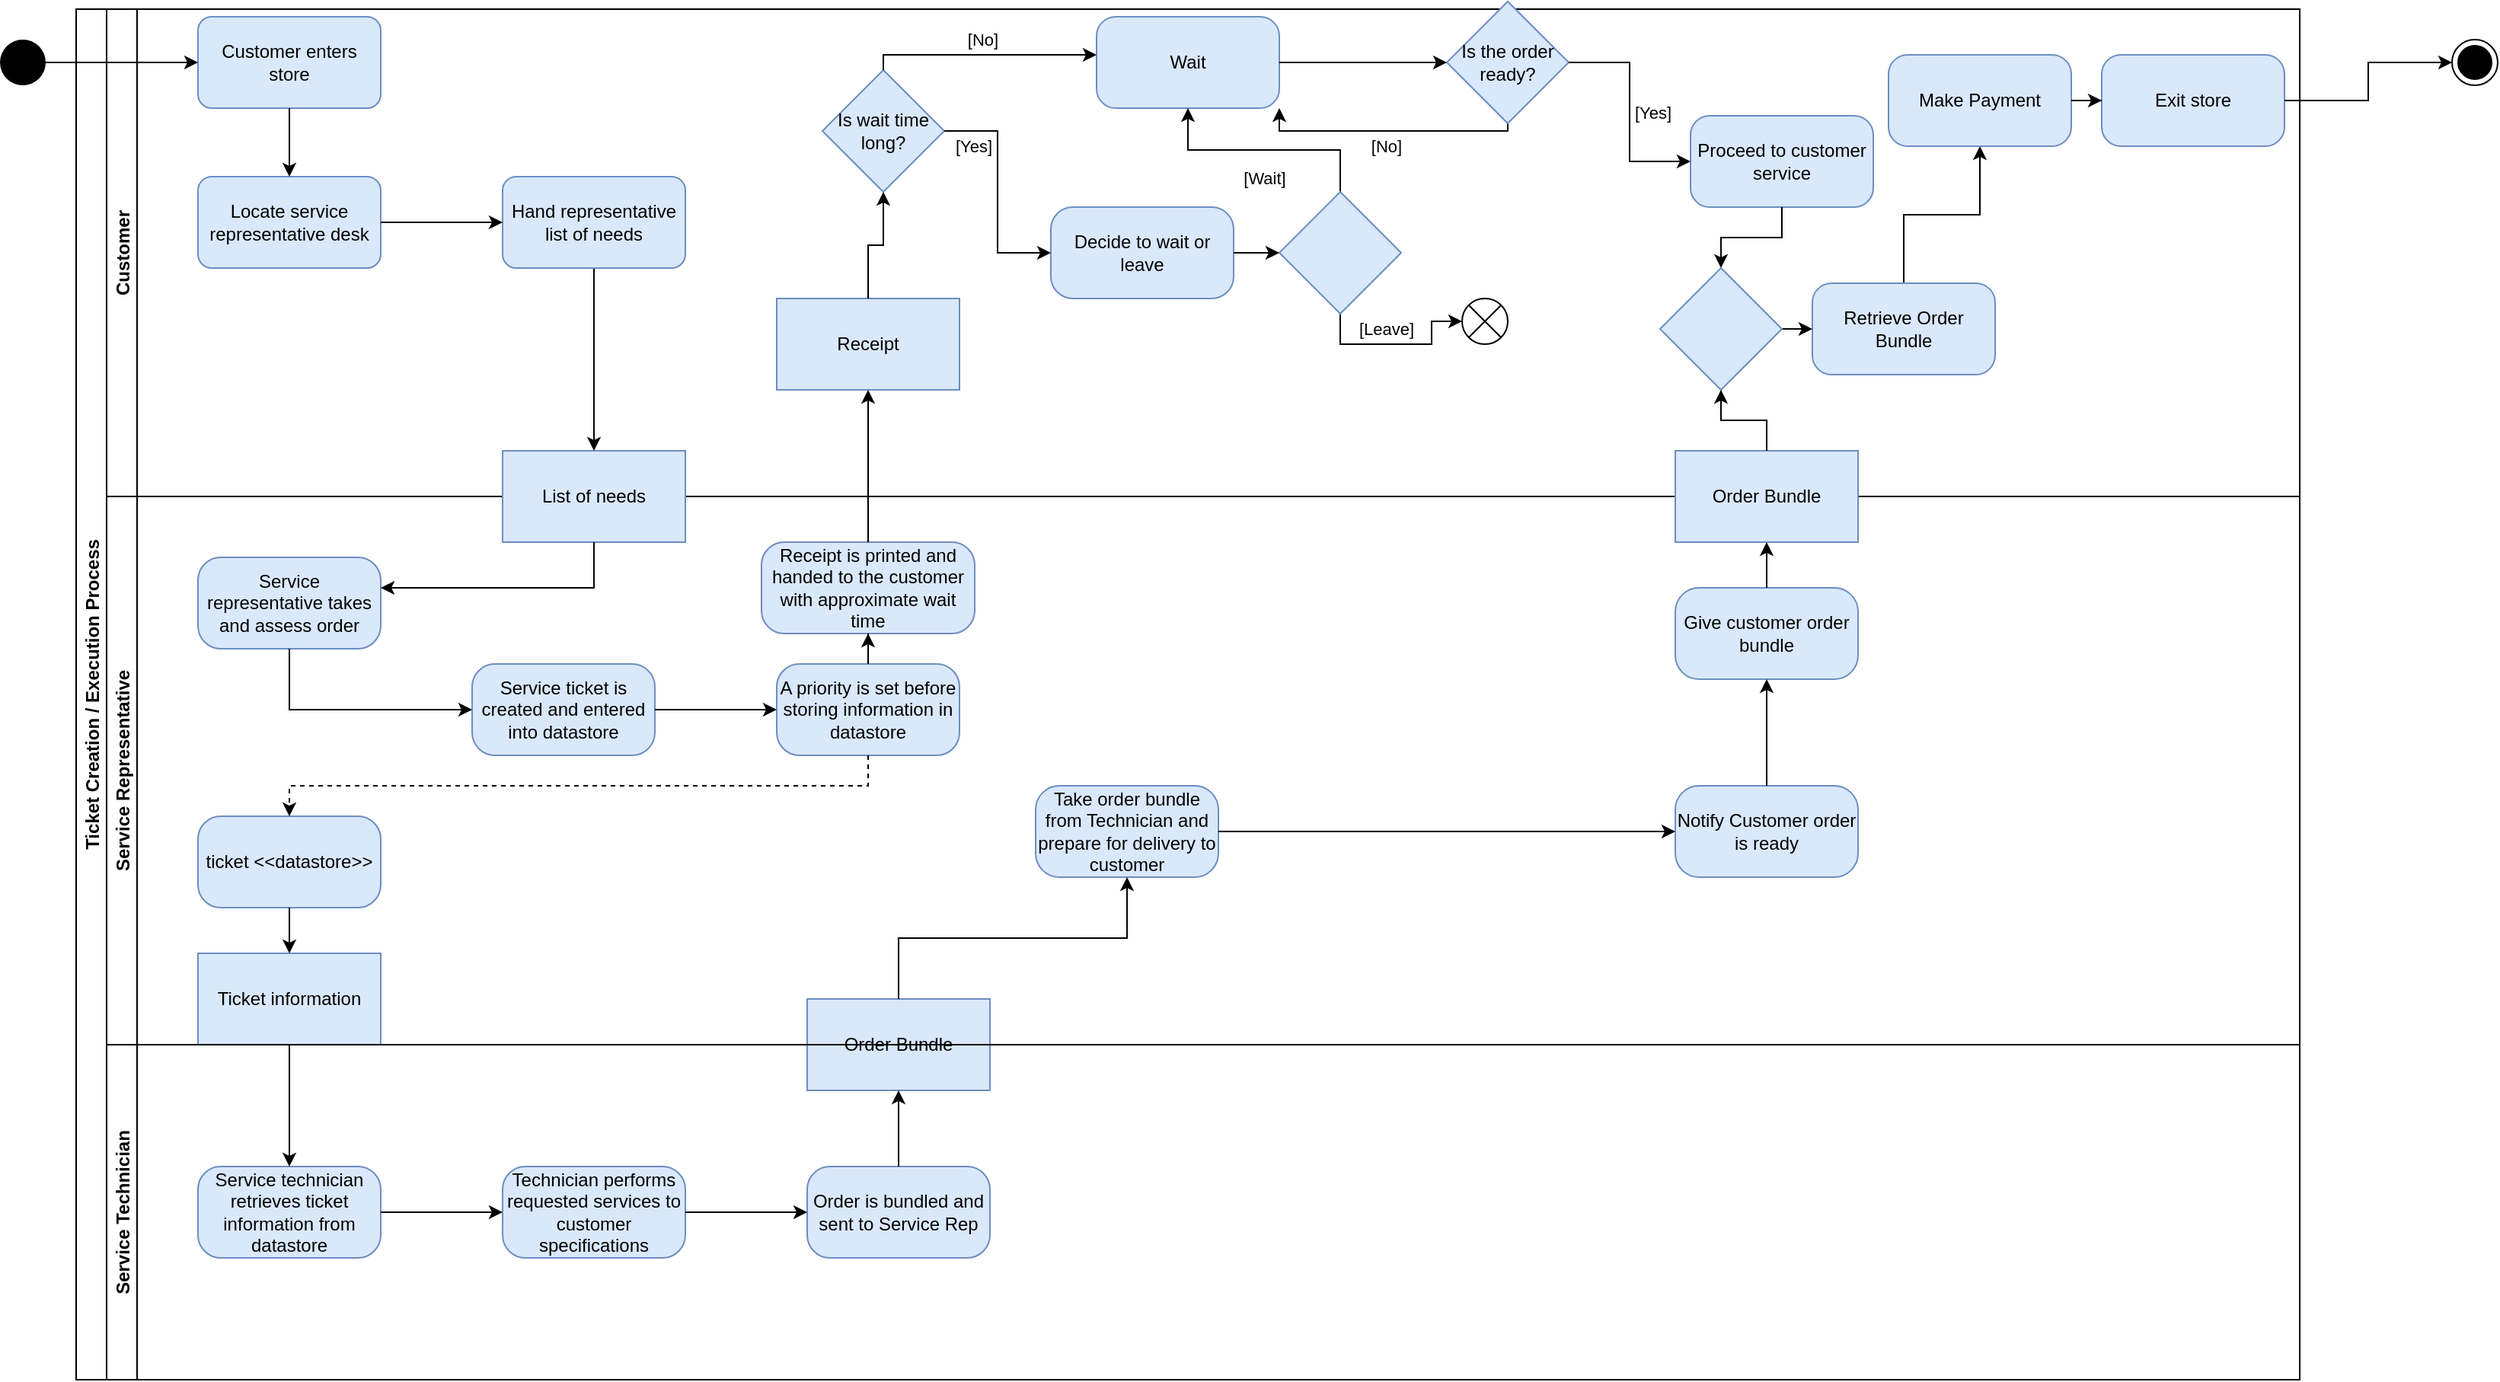 <mxfile version="20.3.0" type="device" pages="3"><diagram id="ZKMqJ_BEeU0OBs7D5siI" name="Ticket creation &amp; execution"><mxGraphModel dx="2062" dy="1225" grid="1" gridSize="10" guides="1" tooltips="1" connect="1" arrows="1" fold="1" page="1" pageScale="1" pageWidth="1100" pageHeight="850" math="0" shadow="0"><root><mxCell id="0"/><mxCell id="1" parent="0"/><mxCell id="JfUWYez7sKmRJ-9ajCU5-1" value="Ticket Creation / Execution Process" style="swimlane;childLayout=stackLayout;resizeParent=1;resizeParentMax=0;horizontal=0;startSize=20;horizontalStack=0;" parent="1" vertex="1"><mxGeometry x="70" y="160" width="1460" height="900" as="geometry"/></mxCell><mxCell id="JfUWYez7sKmRJ-9ajCU5-2" value="Customer" style="swimlane;startSize=20;horizontal=0;" parent="JfUWYez7sKmRJ-9ajCU5-1" vertex="1"><mxGeometry x="20" width="1440" height="320" as="geometry"/></mxCell><mxCell id="Pb6jG4cwMcX9YIwCcuQ--3" value="Customer enters store" style="rounded=1;whiteSpace=wrap;html=1;fillColor=#dae8fc;strokeColor=#6c8ebf;" parent="JfUWYez7sKmRJ-9ajCU5-2" vertex="1"><mxGeometry x="60" y="5" width="120" height="60" as="geometry"/></mxCell><mxCell id="Pb6jG4cwMcX9YIwCcuQ--5" value="Locate service representative desk" style="whiteSpace=wrap;html=1;fillColor=#dae8fc;strokeColor=#6c8ebf;rounded=1;" parent="JfUWYez7sKmRJ-9ajCU5-2" vertex="1"><mxGeometry x="60" y="110" width="120" height="60" as="geometry"/></mxCell><mxCell id="Pb6jG4cwMcX9YIwCcuQ--6" value="" style="edgeStyle=orthogonalEdgeStyle;rounded=0;orthogonalLoop=1;jettySize=auto;html=1;" parent="JfUWYez7sKmRJ-9ajCU5-2" source="Pb6jG4cwMcX9YIwCcuQ--3" target="Pb6jG4cwMcX9YIwCcuQ--5" edge="1"><mxGeometry relative="1" as="geometry"/></mxCell><mxCell id="Pb6jG4cwMcX9YIwCcuQ--28" value="Receipt" style="whiteSpace=wrap;html=1;fillColor=#dae8fc;strokeColor=#6c8ebf;rounded=1;arcSize=0;" parent="JfUWYez7sKmRJ-9ajCU5-2" vertex="1"><mxGeometry x="440" y="190" width="120" height="60" as="geometry"/></mxCell><mxCell id="Pb6jG4cwMcX9YIwCcuQ--33" value="Is wait time long?" style="rhombus;whiteSpace=wrap;html=1;fillColor=#dae8fc;strokeColor=#6c8ebf;rounded=1;arcSize=0;" parent="JfUWYez7sKmRJ-9ajCU5-2" vertex="1"><mxGeometry x="470" y="40" width="80" height="80" as="geometry"/></mxCell><mxCell id="Pb6jG4cwMcX9YIwCcuQ--34" value="" style="edgeStyle=orthogonalEdgeStyle;rounded=0;orthogonalLoop=1;jettySize=auto;html=1;" parent="JfUWYez7sKmRJ-9ajCU5-2" source="Pb6jG4cwMcX9YIwCcuQ--28" target="Pb6jG4cwMcX9YIwCcuQ--33" edge="1"><mxGeometry relative="1" as="geometry"/></mxCell><mxCell id="Pb6jG4cwMcX9YIwCcuQ--35" value="Wait" style="whiteSpace=wrap;html=1;fillColor=#dae8fc;strokeColor=#6c8ebf;rounded=1;arcSize=21;" parent="JfUWYez7sKmRJ-9ajCU5-2" vertex="1"><mxGeometry x="650" y="5" width="120" height="60" as="geometry"/></mxCell><mxCell id="Pb6jG4cwMcX9YIwCcuQ--36" value="[No]" style="edgeStyle=orthogonalEdgeStyle;rounded=0;orthogonalLoop=1;jettySize=auto;html=1;" parent="JfUWYez7sKmRJ-9ajCU5-2" source="Pb6jG4cwMcX9YIwCcuQ--33" target="Pb6jG4cwMcX9YIwCcuQ--35" edge="1"><mxGeometry x="-0.0" y="10" relative="1" as="geometry"><Array as="points"><mxPoint x="510" y="30"/></Array><mxPoint as="offset"/></mxGeometry></mxCell><mxCell id="Pb6jG4cwMcX9YIwCcuQ--40" value="Decide to wait or leave" style="whiteSpace=wrap;html=1;fillColor=#dae8fc;strokeColor=#6c8ebf;rounded=1;arcSize=24;" parent="JfUWYez7sKmRJ-9ajCU5-2" vertex="1"><mxGeometry x="620" y="130" width="120" height="60" as="geometry"/></mxCell><mxCell id="Pb6jG4cwMcX9YIwCcuQ--41" value="[Yes]" style="edgeStyle=orthogonalEdgeStyle;rounded=0;orthogonalLoop=1;jettySize=auto;html=1;entryX=0;entryY=0.5;entryDx=0;entryDy=0;" parent="JfUWYez7sKmRJ-9ajCU5-2" source="Pb6jG4cwMcX9YIwCcuQ--33" target="Pb6jG4cwMcX9YIwCcuQ--40" edge="1"><mxGeometry x="-0.75" y="-10" relative="1" as="geometry"><mxPoint as="offset"/></mxGeometry></mxCell><mxCell id="Pb6jG4cwMcX9YIwCcuQ--44" value="" style="shape=sumEllipse;perimeter=ellipsePerimeter;whiteSpace=wrap;html=1;backgroundOutline=1;" parent="JfUWYez7sKmRJ-9ajCU5-2" vertex="1"><mxGeometry x="890" y="190" width="30" height="30" as="geometry"/></mxCell><mxCell id="Pb6jG4cwMcX9YIwCcuQ--61" value="[Wait]" style="edgeStyle=orthogonalEdgeStyle;rounded=0;orthogonalLoop=1;jettySize=auto;html=1;exitX=0.5;exitY=0;exitDx=0;exitDy=0;entryX=0.5;entryY=1;entryDx=0;entryDy=0;" parent="JfUWYez7sKmRJ-9ajCU5-2" source="Pb6jG4cwMcX9YIwCcuQ--59" target="Pb6jG4cwMcX9YIwCcuQ--35" edge="1"><mxGeometry x="0.0" y="18" relative="1" as="geometry"><mxPoint as="offset"/></mxGeometry></mxCell><mxCell id="Pb6jG4cwMcX9YIwCcuQ--62" value="[Leave]" style="edgeStyle=orthogonalEdgeStyle;rounded=0;orthogonalLoop=1;jettySize=auto;html=1;exitX=0.5;exitY=1;exitDx=0;exitDy=0;entryX=0;entryY=0.5;entryDx=0;entryDy=0;" parent="JfUWYez7sKmRJ-9ajCU5-2" source="Pb6jG4cwMcX9YIwCcuQ--59" target="Pb6jG4cwMcX9YIwCcuQ--44" edge="1"><mxGeometry x="-0.13" y="10" relative="1" as="geometry"><mxPoint as="offset"/></mxGeometry></mxCell><mxCell id="Pb6jG4cwMcX9YIwCcuQ--59" value="" style="rhombus;whiteSpace=wrap;html=1;fillColor=#dae8fc;strokeColor=#6c8ebf;rounded=1;arcSize=0;" parent="JfUWYez7sKmRJ-9ajCU5-2" vertex="1"><mxGeometry x="770" y="120" width="80" height="80" as="geometry"/></mxCell><mxCell id="Pb6jG4cwMcX9YIwCcuQ--60" value="" style="edgeStyle=orthogonalEdgeStyle;rounded=0;orthogonalLoop=1;jettySize=auto;html=1;" parent="JfUWYez7sKmRJ-9ajCU5-2" source="Pb6jG4cwMcX9YIwCcuQ--40" target="Pb6jG4cwMcX9YIwCcuQ--59" edge="1"><mxGeometry relative="1" as="geometry"/></mxCell><mxCell id="Pb6jG4cwMcX9YIwCcuQ--63" value="[No]" style="edgeStyle=orthogonalEdgeStyle;rounded=0;orthogonalLoop=1;jettySize=auto;html=1;exitX=0.5;exitY=1;exitDx=0;exitDy=0;entryX=1;entryY=1;entryDx=0;entryDy=0;" parent="JfUWYez7sKmRJ-9ajCU5-2" source="Pb6jG4cwMcX9YIwCcuQ--56" target="Pb6jG4cwMcX9YIwCcuQ--35" edge="1"><mxGeometry y="10" relative="1" as="geometry"><Array as="points"><mxPoint x="920" y="80"/><mxPoint x="770" y="80"/></Array><mxPoint as="offset"/></mxGeometry></mxCell><mxCell id="Pb6jG4cwMcX9YIwCcuQ--56" value="Is the order ready?" style="rhombus;whiteSpace=wrap;html=1;fillColor=#dae8fc;strokeColor=#6c8ebf;rounded=1;arcSize=0;" parent="JfUWYez7sKmRJ-9ajCU5-2" vertex="1"><mxGeometry x="880" y="-5" width="80" height="80" as="geometry"/></mxCell><mxCell id="Pb6jG4cwMcX9YIwCcuQ--57" value="" style="edgeStyle=orthogonalEdgeStyle;rounded=0;orthogonalLoop=1;jettySize=auto;html=1;" parent="JfUWYez7sKmRJ-9ajCU5-2" source="Pb6jG4cwMcX9YIwCcuQ--35" target="Pb6jG4cwMcX9YIwCcuQ--56" edge="1"><mxGeometry relative="1" as="geometry"/></mxCell><mxCell id="Pb6jG4cwMcX9YIwCcuQ--64" value="Proceed to customer service" style="whiteSpace=wrap;html=1;fillColor=#dae8fc;strokeColor=#6c8ebf;rounded=1;arcSize=21;" parent="JfUWYez7sKmRJ-9ajCU5-2" vertex="1"><mxGeometry x="1040" y="70" width="120" height="60" as="geometry"/></mxCell><mxCell id="Pb6jG4cwMcX9YIwCcuQ--65" value="[Yes]" style="edgeStyle=orthogonalEdgeStyle;rounded=0;orthogonalLoop=1;jettySize=auto;html=1;" parent="JfUWYez7sKmRJ-9ajCU5-2" source="Pb6jG4cwMcX9YIwCcuQ--56" target="Pb6jG4cwMcX9YIwCcuQ--64" edge="1"><mxGeometry y="15" relative="1" as="geometry"><mxPoint as="offset"/></mxGeometry></mxCell><mxCell id="SjCFWOZWEIqrJJ7e1sDT-5" value="" style="edgeStyle=orthogonalEdgeStyle;rounded=0;orthogonalLoop=1;jettySize=auto;html=1;" edge="1" parent="JfUWYez7sKmRJ-9ajCU5-2" source="0JuAudsnOSXtIlMTgCOu-5" target="SjCFWOZWEIqrJJ7e1sDT-4"><mxGeometry relative="1" as="geometry"/></mxCell><mxCell id="0JuAudsnOSXtIlMTgCOu-5" value="Retrieve Order Bundle" style="whiteSpace=wrap;html=1;fillColor=#dae8fc;strokeColor=#6c8ebf;rounded=1;arcSize=21;" vertex="1" parent="JfUWYez7sKmRJ-9ajCU5-2"><mxGeometry x="1120" y="180" width="120" height="60" as="geometry"/></mxCell><mxCell id="0JuAudsnOSXtIlMTgCOu-6" value="" style="edgeStyle=orthogonalEdgeStyle;rounded=0;orthogonalLoop=1;jettySize=auto;html=1;entryX=0.5;entryY=0;entryDx=0;entryDy=0;" edge="1" parent="JfUWYez7sKmRJ-9ajCU5-2" source="Pb6jG4cwMcX9YIwCcuQ--64" target="SjCFWOZWEIqrJJ7e1sDT-1"><mxGeometry relative="1" as="geometry"><mxPoint x="1080" y="180" as="targetPoint"/></mxGeometry></mxCell><mxCell id="SjCFWOZWEIqrJJ7e1sDT-3" style="edgeStyle=orthogonalEdgeStyle;rounded=0;orthogonalLoop=1;jettySize=auto;html=1;exitX=1;exitY=0.5;exitDx=0;exitDy=0;entryX=0;entryY=0.5;entryDx=0;entryDy=0;" edge="1" parent="JfUWYez7sKmRJ-9ajCU5-2" source="SjCFWOZWEIqrJJ7e1sDT-1" target="0JuAudsnOSXtIlMTgCOu-5"><mxGeometry relative="1" as="geometry"/></mxCell><mxCell id="SjCFWOZWEIqrJJ7e1sDT-1" value="" style="rhombus;whiteSpace=wrap;html=1;fillColor=#dae8fc;strokeColor=#6c8ebf;rounded=1;arcSize=0;" vertex="1" parent="JfUWYez7sKmRJ-9ajCU5-2"><mxGeometry x="1020" y="170" width="80" height="80" as="geometry"/></mxCell><mxCell id="SjCFWOZWEIqrJJ7e1sDT-4" value="Make Payment" style="whiteSpace=wrap;html=1;fillColor=#dae8fc;strokeColor=#6c8ebf;rounded=1;arcSize=21;" vertex="1" parent="JfUWYez7sKmRJ-9ajCU5-2"><mxGeometry x="1170" y="30" width="120" height="60" as="geometry"/></mxCell><mxCell id="SjCFWOZWEIqrJJ7e1sDT-6" value="Exit store" style="whiteSpace=wrap;html=1;fillColor=#dae8fc;strokeColor=#6c8ebf;rounded=1;arcSize=21;" vertex="1" parent="JfUWYez7sKmRJ-9ajCU5-2"><mxGeometry x="1310" y="30" width="120" height="60" as="geometry"/></mxCell><mxCell id="SjCFWOZWEIqrJJ7e1sDT-7" value="" style="edgeStyle=orthogonalEdgeStyle;rounded=0;orthogonalLoop=1;jettySize=auto;html=1;" edge="1" parent="JfUWYez7sKmRJ-9ajCU5-2" source="SjCFWOZWEIqrJJ7e1sDT-4" target="SjCFWOZWEIqrJJ7e1sDT-6"><mxGeometry relative="1" as="geometry"/></mxCell><mxCell id="JfUWYez7sKmRJ-9ajCU5-3" value="Service Representative" style="swimlane;startSize=20;horizontal=0;" parent="JfUWYez7sKmRJ-9ajCU5-1" vertex="1"><mxGeometry x="20" y="320" width="1440" height="360" as="geometry"/></mxCell><mxCell id="Pb6jG4cwMcX9YIwCcuQ--9" value="List of needs" style="whiteSpace=wrap;html=1;fillColor=#dae8fc;strokeColor=#6c8ebf;rounded=1;arcSize=0;" parent="JfUWYez7sKmRJ-9ajCU5-3" vertex="1"><mxGeometry x="260" y="-30" width="120" height="60" as="geometry"/></mxCell><mxCell id="Pb6jG4cwMcX9YIwCcuQ--11" value="Service representative takes and assess order" style="whiteSpace=wrap;html=1;fillColor=#dae8fc;strokeColor=#6c8ebf;rounded=1;arcSize=25;" parent="JfUWYez7sKmRJ-9ajCU5-3" vertex="1"><mxGeometry x="60" y="40" width="120" height="60" as="geometry"/></mxCell><mxCell id="Pb6jG4cwMcX9YIwCcuQ--12" value="" style="edgeStyle=orthogonalEdgeStyle;rounded=0;orthogonalLoop=1;jettySize=auto;html=1;" parent="JfUWYez7sKmRJ-9ajCU5-3" source="Pb6jG4cwMcX9YIwCcuQ--9" target="Pb6jG4cwMcX9YIwCcuQ--11" edge="1"><mxGeometry relative="1" as="geometry"><Array as="points"><mxPoint x="320" y="60"/></Array></mxGeometry></mxCell><mxCell id="Pb6jG4cwMcX9YIwCcuQ--13" value="Service ticket is created and entered into datastore" style="whiteSpace=wrap;html=1;fillColor=#dae8fc;strokeColor=#6c8ebf;rounded=1;arcSize=25;" parent="JfUWYez7sKmRJ-9ajCU5-3" vertex="1"><mxGeometry x="240" y="110" width="120" height="60" as="geometry"/></mxCell><mxCell id="Pb6jG4cwMcX9YIwCcuQ--14" value="" style="edgeStyle=orthogonalEdgeStyle;rounded=0;orthogonalLoop=1;jettySize=auto;html=1;entryX=0;entryY=0.5;entryDx=0;entryDy=0;" parent="JfUWYez7sKmRJ-9ajCU5-3" source="Pb6jG4cwMcX9YIwCcuQ--11" target="Pb6jG4cwMcX9YIwCcuQ--13" edge="1"><mxGeometry relative="1" as="geometry"><Array as="points"><mxPoint x="120" y="140"/><mxPoint x="240" y="140"/></Array></mxGeometry></mxCell><mxCell id="Pb6jG4cwMcX9YIwCcuQ--15" value="ticket &amp;lt;&amp;lt;datastore&amp;gt;&amp;gt;" style="whiteSpace=wrap;html=1;fillColor=#dae8fc;strokeColor=#6c8ebf;rounded=1;arcSize=25;" parent="JfUWYez7sKmRJ-9ajCU5-3" vertex="1"><mxGeometry x="60" y="210" width="120" height="60" as="geometry"/></mxCell><mxCell id="Pb6jG4cwMcX9YIwCcuQ--23" value="Ticket information" style="whiteSpace=wrap;html=1;fillColor=#dae8fc;strokeColor=#6c8ebf;rounded=1;arcSize=0;" parent="JfUWYez7sKmRJ-9ajCU5-3" vertex="1"><mxGeometry x="60" y="300" width="120" height="60" as="geometry"/></mxCell><mxCell id="Pb6jG4cwMcX9YIwCcuQ--24" value="" style="edgeStyle=orthogonalEdgeStyle;rounded=0;orthogonalLoop=1;jettySize=auto;html=1;" parent="JfUWYez7sKmRJ-9ajCU5-3" source="Pb6jG4cwMcX9YIwCcuQ--15" target="Pb6jG4cwMcX9YIwCcuQ--23" edge="1"><mxGeometry relative="1" as="geometry"/></mxCell><mxCell id="Pb6jG4cwMcX9YIwCcuQ--26" value="Receipt is printed and handed to the customer with approximate wait time" style="whiteSpace=wrap;html=1;fillColor=#dae8fc;strokeColor=#6c8ebf;rounded=1;arcSize=25;" parent="JfUWYez7sKmRJ-9ajCU5-3" vertex="1"><mxGeometry x="430" y="30" width="140" height="60" as="geometry"/></mxCell><mxCell id="Pb6jG4cwMcX9YIwCcuQ--17" value="A priority is set before storing information in datastore" style="whiteSpace=wrap;html=1;fillColor=#dae8fc;strokeColor=#6c8ebf;rounded=1;arcSize=25;" parent="JfUWYez7sKmRJ-9ajCU5-3" vertex="1"><mxGeometry x="440" y="110" width="120" height="60" as="geometry"/></mxCell><mxCell id="Pb6jG4cwMcX9YIwCcuQ--18" value="" style="edgeStyle=orthogonalEdgeStyle;rounded=0;orthogonalLoop=1;jettySize=auto;html=1;" parent="JfUWYez7sKmRJ-9ajCU5-3" source="Pb6jG4cwMcX9YIwCcuQ--13" target="Pb6jG4cwMcX9YIwCcuQ--17" edge="1"><mxGeometry relative="1" as="geometry"/></mxCell><mxCell id="Pb6jG4cwMcX9YIwCcuQ--16" value="" style="edgeStyle=orthogonalEdgeStyle;rounded=0;orthogonalLoop=1;jettySize=auto;html=1;dashed=1;exitX=0.5;exitY=1;exitDx=0;exitDy=0;entryX=0.5;entryY=0;entryDx=0;entryDy=0;" parent="JfUWYez7sKmRJ-9ajCU5-3" source="Pb6jG4cwMcX9YIwCcuQ--17" target="Pb6jG4cwMcX9YIwCcuQ--15" edge="1"><mxGeometry relative="1" as="geometry"><Array as="points"><mxPoint x="500" y="190"/><mxPoint x="120" y="190"/></Array></mxGeometry></mxCell><mxCell id="Pb6jG4cwMcX9YIwCcuQ--27" value="" style="edgeStyle=orthogonalEdgeStyle;rounded=0;orthogonalLoop=1;jettySize=auto;html=1;" parent="JfUWYez7sKmRJ-9ajCU5-3" source="Pb6jG4cwMcX9YIwCcuQ--17" target="Pb6jG4cwMcX9YIwCcuQ--26" edge="1"><mxGeometry relative="1" as="geometry"/></mxCell><mxCell id="Pb6jG4cwMcX9YIwCcuQ--50" value="Order Bundle" style="whiteSpace=wrap;html=1;fillColor=#dae8fc;strokeColor=#6c8ebf;rounded=1;arcSize=0;" parent="JfUWYez7sKmRJ-9ajCU5-3" vertex="1"><mxGeometry x="460" y="330" width="120" height="60" as="geometry"/></mxCell><mxCell id="Pb6jG4cwMcX9YIwCcuQ--52" value="Take order bundle from Technician and prepare for delivery to customer" style="whiteSpace=wrap;html=1;fillColor=#dae8fc;strokeColor=#6c8ebf;rounded=1;arcSize=26;" parent="JfUWYez7sKmRJ-9ajCU5-3" vertex="1"><mxGeometry x="610" y="190" width="120" height="60" as="geometry"/></mxCell><mxCell id="Pb6jG4cwMcX9YIwCcuQ--53" value="" style="edgeStyle=orthogonalEdgeStyle;rounded=0;orthogonalLoop=1;jettySize=auto;html=1;" parent="JfUWYez7sKmRJ-9ajCU5-3" source="Pb6jG4cwMcX9YIwCcuQ--50" target="Pb6jG4cwMcX9YIwCcuQ--52" edge="1"><mxGeometry relative="1" as="geometry"><Array as="points"><mxPoint x="520" y="290"/><mxPoint x="670" y="290"/></Array></mxGeometry></mxCell><mxCell id="Pb6jG4cwMcX9YIwCcuQ--66" value="Notify Customer order is ready" style="whiteSpace=wrap;html=1;fillColor=#dae8fc;strokeColor=#6c8ebf;rounded=1;arcSize=26;" parent="JfUWYez7sKmRJ-9ajCU5-3" vertex="1"><mxGeometry x="1030" y="190" width="120" height="60" as="geometry"/></mxCell><mxCell id="Pb6jG4cwMcX9YIwCcuQ--67" value="" style="edgeStyle=orthogonalEdgeStyle;rounded=0;orthogonalLoop=1;jettySize=auto;html=1;" parent="JfUWYez7sKmRJ-9ajCU5-3" source="Pb6jG4cwMcX9YIwCcuQ--52" target="Pb6jG4cwMcX9YIwCcuQ--66" edge="1"><mxGeometry relative="1" as="geometry"/></mxCell><mxCell id="0JuAudsnOSXtIlMTgCOu-1" value="Give customer order bundle" style="whiteSpace=wrap;html=1;fillColor=#dae8fc;strokeColor=#6c8ebf;rounded=1;arcSize=26;" vertex="1" parent="JfUWYez7sKmRJ-9ajCU5-3"><mxGeometry x="1030" y="60" width="120" height="60" as="geometry"/></mxCell><mxCell id="0JuAudsnOSXtIlMTgCOu-2" value="" style="edgeStyle=orthogonalEdgeStyle;rounded=0;orthogonalLoop=1;jettySize=auto;html=1;" edge="1" parent="JfUWYez7sKmRJ-9ajCU5-3" source="Pb6jG4cwMcX9YIwCcuQ--66" target="0JuAudsnOSXtIlMTgCOu-1"><mxGeometry relative="1" as="geometry"/></mxCell><mxCell id="0JuAudsnOSXtIlMTgCOu-3" value="Order Bundle" style="whiteSpace=wrap;html=1;fillColor=#dae8fc;strokeColor=#6c8ebf;rounded=1;arcSize=0;" vertex="1" parent="JfUWYez7sKmRJ-9ajCU5-3"><mxGeometry x="1030" y="-30" width="120" height="60" as="geometry"/></mxCell><mxCell id="0JuAudsnOSXtIlMTgCOu-4" value="" style="edgeStyle=orthogonalEdgeStyle;rounded=0;orthogonalLoop=1;jettySize=auto;html=1;" edge="1" parent="JfUWYez7sKmRJ-9ajCU5-3" source="0JuAudsnOSXtIlMTgCOu-1" target="0JuAudsnOSXtIlMTgCOu-3"><mxGeometry relative="1" as="geometry"/></mxCell><mxCell id="JfUWYez7sKmRJ-9ajCU5-4" value="Service Technician" style="swimlane;startSize=20;horizontal=0;" parent="JfUWYez7sKmRJ-9ajCU5-1" vertex="1"><mxGeometry x="20" y="680" width="1440" height="220" as="geometry"/></mxCell><mxCell id="Pb6jG4cwMcX9YIwCcuQ--19" value="Service technician retrieves ticket information from datastore" style="whiteSpace=wrap;html=1;fillColor=#dae8fc;strokeColor=#6c8ebf;rounded=1;arcSize=25;" parent="JfUWYez7sKmRJ-9ajCU5-4" vertex="1"><mxGeometry x="60" y="80" width="120" height="60" as="geometry"/></mxCell><mxCell id="Pb6jG4cwMcX9YIwCcuQ--21" value="Technician performs requested services to customer specifications" style="whiteSpace=wrap;html=1;fillColor=#dae8fc;strokeColor=#6c8ebf;rounded=1;arcSize=25;" parent="JfUWYez7sKmRJ-9ajCU5-4" vertex="1"><mxGeometry x="260" y="80" width="120" height="60" as="geometry"/></mxCell><mxCell id="Pb6jG4cwMcX9YIwCcuQ--22" value="" style="edgeStyle=orthogonalEdgeStyle;rounded=0;orthogonalLoop=1;jettySize=auto;html=1;" parent="JfUWYez7sKmRJ-9ajCU5-4" source="Pb6jG4cwMcX9YIwCcuQ--19" target="Pb6jG4cwMcX9YIwCcuQ--21" edge="1"><mxGeometry relative="1" as="geometry"/></mxCell><mxCell id="Pb6jG4cwMcX9YIwCcuQ--48" value="Order is bundled and sent to Service Rep" style="whiteSpace=wrap;html=1;fillColor=#dae8fc;strokeColor=#6c8ebf;rounded=1;arcSize=25;" parent="JfUWYez7sKmRJ-9ajCU5-4" vertex="1"><mxGeometry x="460" y="80" width="120" height="60" as="geometry"/></mxCell><mxCell id="Pb6jG4cwMcX9YIwCcuQ--49" value="" style="edgeStyle=orthogonalEdgeStyle;rounded=0;orthogonalLoop=1;jettySize=auto;html=1;" parent="JfUWYez7sKmRJ-9ajCU5-4" source="Pb6jG4cwMcX9YIwCcuQ--21" target="Pb6jG4cwMcX9YIwCcuQ--48" edge="1"><mxGeometry relative="1" as="geometry"/></mxCell><mxCell id="Pb6jG4cwMcX9YIwCcuQ--25" style="edgeStyle=orthogonalEdgeStyle;rounded=0;orthogonalLoop=1;jettySize=auto;html=1;exitX=0.5;exitY=1;exitDx=0;exitDy=0;entryX=0.5;entryY=0;entryDx=0;entryDy=0;" parent="JfUWYez7sKmRJ-9ajCU5-1" source="Pb6jG4cwMcX9YIwCcuQ--23" target="Pb6jG4cwMcX9YIwCcuQ--19" edge="1"><mxGeometry relative="1" as="geometry"/></mxCell><mxCell id="Pb6jG4cwMcX9YIwCcuQ--29" value="" style="edgeStyle=orthogonalEdgeStyle;rounded=0;orthogonalLoop=1;jettySize=auto;html=1;" parent="JfUWYez7sKmRJ-9ajCU5-1" source="Pb6jG4cwMcX9YIwCcuQ--26" target="Pb6jG4cwMcX9YIwCcuQ--28" edge="1"><mxGeometry relative="1" as="geometry"/></mxCell><mxCell id="Pb6jG4cwMcX9YIwCcuQ--51" value="" style="edgeStyle=orthogonalEdgeStyle;rounded=0;orthogonalLoop=1;jettySize=auto;html=1;" parent="JfUWYez7sKmRJ-9ajCU5-1" source="Pb6jG4cwMcX9YIwCcuQ--48" target="Pb6jG4cwMcX9YIwCcuQ--50" edge="1"><mxGeometry relative="1" as="geometry"/></mxCell><mxCell id="SjCFWOZWEIqrJJ7e1sDT-2" value="" style="edgeStyle=orthogonalEdgeStyle;rounded=0;orthogonalLoop=1;jettySize=auto;html=1;" edge="1" parent="JfUWYez7sKmRJ-9ajCU5-1" source="0JuAudsnOSXtIlMTgCOu-3" target="SjCFWOZWEIqrJJ7e1sDT-1"><mxGeometry relative="1" as="geometry"/></mxCell><mxCell id="Pb6jG4cwMcX9YIwCcuQ--4" style="edgeStyle=orthogonalEdgeStyle;rounded=0;orthogonalLoop=1;jettySize=auto;html=1;" parent="1" source="Pb6jG4cwMcX9YIwCcuQ--1" target="Pb6jG4cwMcX9YIwCcuQ--3" edge="1"><mxGeometry relative="1" as="geometry"/></mxCell><mxCell id="Pb6jG4cwMcX9YIwCcuQ--1" value="" style="ellipse;fillColor=#000000;strokeColor=none;" parent="1" vertex="1"><mxGeometry x="20" y="180" width="30" height="30" as="geometry"/></mxCell><mxCell id="Pb6jG4cwMcX9YIwCcuQ--10" value="" style="edgeStyle=orthogonalEdgeStyle;rounded=0;orthogonalLoop=1;jettySize=auto;html=1;" parent="1" source="Pb6jG4cwMcX9YIwCcuQ--7" target="Pb6jG4cwMcX9YIwCcuQ--9" edge="1"><mxGeometry relative="1" as="geometry"/></mxCell><mxCell id="Pb6jG4cwMcX9YIwCcuQ--7" value="Hand representative list of needs" style="whiteSpace=wrap;html=1;fillColor=#dae8fc;strokeColor=#6c8ebf;rounded=1;" parent="1" vertex="1"><mxGeometry x="350" y="270" width="120" height="60" as="geometry"/></mxCell><mxCell id="Pb6jG4cwMcX9YIwCcuQ--8" value="" style="edgeStyle=orthogonalEdgeStyle;rounded=0;orthogonalLoop=1;jettySize=auto;html=1;" parent="1" source="Pb6jG4cwMcX9YIwCcuQ--5" target="Pb6jG4cwMcX9YIwCcuQ--7" edge="1"><mxGeometry relative="1" as="geometry"/></mxCell><mxCell id="Pb6jG4cwMcX9YIwCcuQ--38" value="" style="ellipse;html=1;shape=endState;fillColor=strokeColor;" parent="1" vertex="1"><mxGeometry x="1630" y="180" width="30" height="30" as="geometry"/></mxCell><mxCell id="SjCFWOZWEIqrJJ7e1sDT-8" style="edgeStyle=orthogonalEdgeStyle;rounded=0;orthogonalLoop=1;jettySize=auto;html=1;entryX=0;entryY=0.5;entryDx=0;entryDy=0;" edge="1" parent="1" source="SjCFWOZWEIqrJJ7e1sDT-6" target="Pb6jG4cwMcX9YIwCcuQ--38"><mxGeometry relative="1" as="geometry"/></mxCell></root></mxGraphModel></diagram><diagram id="XkKaISJtsx0rxDs6BuQe" name="Payment Individual"><mxGraphModel dx="1422" dy="845" grid="1" gridSize="10" guides="1" tooltips="1" connect="1" arrows="1" fold="1" page="1" pageScale="1" pageWidth="1100" pageHeight="850" math="0" shadow="0"><root><mxCell id="0"/><mxCell id="1" parent="0"/><mxCell id="PpakjV0sFRIzczlC9Nwc-1" value="" style="endArrow=classic;html=1;rounded=0;entryX=0;entryY=0.5;entryDx=0;entryDy=0;" edge="1" parent="1" target="PpakjV0sFRIzczlC9Nwc-28"><mxGeometry width="50" height="50" relative="1" as="geometry"><mxPoint x="30" y="650" as="sourcePoint"/><mxPoint x="340" y="420" as="targetPoint"/></mxGeometry></mxCell><mxCell id="PpakjV0sFRIzczlC9Nwc-2" value="" style="endArrow=classic;html=1;rounded=0;exitX=1;exitY=0.5;exitDx=0;exitDy=0;" edge="1" parent="1" source="PpakjV0sFRIzczlC9Nwc-8"><mxGeometry width="50" height="50" relative="1" as="geometry"><mxPoint x="1090" y="150" as="sourcePoint"/><mxPoint x="1210" y="120" as="targetPoint"/></mxGeometry></mxCell><mxCell id="PpakjV0sFRIzczlC9Nwc-3" value="Payment Process Individual Customers" style="swimlane;childLayout=stackLayout;resizeParent=1;resizeParentMax=0;horizontal=0;startSize=20;horizontalStack=0;" vertex="1" parent="1"><mxGeometry x="50" y="70" width="1130" height="750" as="geometry"/></mxCell><mxCell id="PpakjV0sFRIzczlC9Nwc-4" value="Customer    " style="swimlane;startSize=20;horizontal=0;" vertex="1" parent="PpakjV0sFRIzczlC9Nwc-3"><mxGeometry x="20" width="1110" height="270" as="geometry"/></mxCell><mxCell id="PpakjV0sFRIzczlC9Nwc-5" value="Select payment method" style="whiteSpace=wrap;html=1;fontFamily=Georgia;rounded=1;arcSize=23;fontStyle=0;fillColor=#dae8fc;strokeColor=#6c8ebf;" vertex="1" parent="PpakjV0sFRIzczlC9Nwc-4"><mxGeometry x="40" y="20" width="120" height="60" as="geometry"/></mxCell><mxCell id="PpakjV0sFRIzczlC9Nwc-6" value="" style="rhombus;whiteSpace=wrap;html=1;fontFamily=Georgia;rounded=1;arcSize=0;fontStyle=0;fillColor=#fff2cc;strokeColor=#d6b656;" vertex="1" parent="PpakjV0sFRIzczlC9Nwc-4"><mxGeometry x="240" y="10" width="80" height="80" as="geometry"/></mxCell><mxCell id="PpakjV0sFRIzczlC9Nwc-7" value="" style="edgeStyle=orthogonalEdgeStyle;rounded=0;orthogonalLoop=1;jettySize=auto;html=1;fontFamily=Georgia;" edge="1" parent="PpakjV0sFRIzczlC9Nwc-4" source="PpakjV0sFRIzczlC9Nwc-5" target="PpakjV0sFRIzczlC9Nwc-6"><mxGeometry relative="1" as="geometry"/></mxCell><mxCell id="PpakjV0sFRIzczlC9Nwc-8" value="" style="rhombus;whiteSpace=wrap;html=1;fontFamily=Georgia;rounded=1;arcSize=0;fontStyle=0;fillColor=#fff2cc;strokeColor=#d6b656;" vertex="1" parent="PpakjV0sFRIzczlC9Nwc-4"><mxGeometry x="880" y="10" width="80" height="80" as="geometry"/></mxCell><mxCell id="PpakjV0sFRIzczlC9Nwc-9" value="Hand cash to cashier" style="whiteSpace=wrap;html=1;fontFamily=Georgia;rounded=1;arcSize=23;fontStyle=0;fillColor=#dae8fc;strokeColor=#6c8ebf;" vertex="1" parent="PpakjV0sFRIzczlC9Nwc-4"><mxGeometry x="380" y="110" width="120" height="60" as="geometry"/></mxCell><mxCell id="PpakjV0sFRIzczlC9Nwc-10" value="[Cash]" style="edgeStyle=orthogonalEdgeStyle;rounded=0;orthogonalLoop=1;jettySize=auto;html=1;" edge="1" parent="PpakjV0sFRIzczlC9Nwc-4" source="PpakjV0sFRIzczlC9Nwc-6" target="PpakjV0sFRIzczlC9Nwc-9"><mxGeometry x="0.6" y="10" relative="1" as="geometry"><Array as="points"><mxPoint x="280" y="140"/></Array><mxPoint as="offset"/></mxGeometry></mxCell><mxCell id="PpakjV0sFRIzczlC9Nwc-11" value="Enters card into reader" style="whiteSpace=wrap;html=1;fontFamily=Georgia;rounded=1;arcSize=20;fontStyle=0;fillColor=#dae8fc;strokeColor=#6c8ebf;" vertex="1" parent="PpakjV0sFRIzczlC9Nwc-4"><mxGeometry x="380" y="20" width="120" height="60" as="geometry"/></mxCell><mxCell id="PpakjV0sFRIzczlC9Nwc-12" value="[Credit]" style="edgeStyle=orthogonalEdgeStyle;rounded=0;orthogonalLoop=1;jettySize=auto;html=1;" edge="1" parent="PpakjV0sFRIzczlC9Nwc-4" source="PpakjV0sFRIzczlC9Nwc-6" target="PpakjV0sFRIzczlC9Nwc-11"><mxGeometry y="10" relative="1" as="geometry"><mxPoint as="offset"/></mxGeometry></mxCell><mxCell id="PpakjV0sFRIzczlC9Nwc-13" style="edgeStyle=orthogonalEdgeStyle;rounded=0;orthogonalLoop=1;jettySize=auto;html=1;entryX=0;entryY=0.5;entryDx=0;entryDy=0;" edge="1" parent="PpakjV0sFRIzczlC9Nwc-4" source="PpakjV0sFRIzczlC9Nwc-14" target="PpakjV0sFRIzczlC9Nwc-8"><mxGeometry relative="1" as="geometry"><Array as="points"><mxPoint x="740" y="140"/><mxPoint x="740" y="50"/></Array></mxGeometry></mxCell><mxCell id="PpakjV0sFRIzczlC9Nwc-14" value="Receive change" style="rounded=1;whiteSpace=wrap;html=1;fillColor=#dae8fc;strokeColor=#6c8ebf;" vertex="1" parent="PpakjV0sFRIzczlC9Nwc-4"><mxGeometry x="540" y="110" width="120" height="60" as="geometry"/></mxCell><mxCell id="PpakjV0sFRIzczlC9Nwc-17" style="edgeStyle=orthogonalEdgeStyle;rounded=0;jumpStyle=arc;orthogonalLoop=1;jettySize=auto;html=1;entryX=0.5;entryY=1;entryDx=0;entryDy=0;" edge="1" parent="PpakjV0sFRIzczlC9Nwc-4" source="PpakjV0sFRIzczlC9Nwc-18" target="PpakjV0sFRIzczlC9Nwc-8"><mxGeometry relative="1" as="geometry"><Array as="points"><mxPoint x="920" y="170"/></Array></mxGeometry></mxCell><mxCell id="PpakjV0sFRIzczlC9Nwc-18" value="Remove card from reader" style="rounded=1;whiteSpace=wrap;html=1;fillColor=#dae8fc;strokeColor=#6c8ebf;" vertex="1" parent="PpakjV0sFRIzczlC9Nwc-4"><mxGeometry x="760" y="140" width="120" height="60" as="geometry"/></mxCell><mxCell id="PpakjV0sFRIzczlC9Nwc-19" value="Customer Service Rep" style="swimlane;startSize=20;horizontal=0;" vertex="1" parent="PpakjV0sFRIzczlC9Nwc-3"><mxGeometry x="20" y="270" width="1110" height="230" as="geometry"/></mxCell><mxCell id="PpakjV0sFRIzczlC9Nwc-20" value="Tell customer non-discounted amount" style="whiteSpace=wrap;html=1;fontFamily=Georgia;rounded=1;fillColor=#dae8fc;strokeColor=#6c8ebf;" vertex="1" parent="PpakjV0sFRIzczlC9Nwc-19"><mxGeometry x="40" y="150" width="120" height="60" as="geometry"/></mxCell><mxCell id="PpakjV0sFRIzczlC9Nwc-22" value="Enter amount received" style="whiteSpace=wrap;html=1;fontFamily=Georgia;rounded=1;arcSize=17;fontStyle=0;fillColor=#dae8fc;strokeColor=#6c8ebf;" vertex="1" parent="PpakjV0sFRIzczlC9Nwc-19"><mxGeometry x="380" y="70" width="120" height="60" as="geometry"/></mxCell><mxCell id="PpakjV0sFRIzczlC9Nwc-24" value="" style="edgeStyle=orthogonalEdgeStyle;rounded=0;orthogonalLoop=1;jettySize=auto;html=1;" edge="1" parent="PpakjV0sFRIzczlC9Nwc-19" source="PpakjV0sFRIzczlC9Nwc-25"><mxGeometry relative="1" as="geometry"><mxPoint x="595" y="30" as="targetPoint"/></mxGeometry></mxCell><mxCell id="PpakjV0sFRIzczlC9Nwc-25" value="Give customer change" style="whiteSpace=wrap;html=1;fontFamily=Georgia;rounded=1;arcSize=18;fontStyle=0;fillColor=#dae8fc;strokeColor=#6c8ebf;" vertex="1" parent="PpakjV0sFRIzczlC9Nwc-19"><mxGeometry x="540" y="70" width="110" height="60" as="geometry"/></mxCell><mxCell id="zyiMQM50jvYiC5IJ-mkh-7" value="[No]" style="edgeStyle=orthogonalEdgeStyle;rounded=0;orthogonalLoop=1;jettySize=auto;html=1;exitX=0;exitY=0.5;exitDx=0;exitDy=0;entryX=1;entryY=0.5;entryDx=0;entryDy=0;" edge="1" parent="PpakjV0sFRIzczlC9Nwc-19" source="zyiMQM50jvYiC5IJ-mkh-3" target="PpakjV0sFRIzczlC9Nwc-20"><mxGeometry x="-0.067" y="-14" relative="1" as="geometry"><mxPoint x="-10" y="4" as="offset"/></mxGeometry></mxCell><mxCell id="zyiMQM50jvYiC5IJ-mkh-3" value="Is customer MVC?" style="rhombus;whiteSpace=wrap;html=1;fontFamily=Georgia;fillColor=#dae8fc;strokeColor=#6c8ebf;rounded=1;arcSize=0;" vertex="1" parent="PpakjV0sFRIzczlC9Nwc-19"><mxGeometry x="290" y="110" width="80" height="80" as="geometry"/></mxCell><mxCell id="WmdmxqWSigNrQEaEggsQ-3" style="edgeStyle=orthogonalEdgeStyle;rounded=0;orthogonalLoop=1;jettySize=auto;html=1;exitX=0;exitY=0.5;exitDx=0;exitDy=0;entryX=1;entryY=0.5;entryDx=0;entryDy=0;" edge="1" parent="PpakjV0sFRIzczlC9Nwc-19" source="zyiMQM50jvYiC5IJ-mkh-5" target="WmdmxqWSigNrQEaEggsQ-1"><mxGeometry relative="1" as="geometry"/></mxCell><mxCell id="zyiMQM50jvYiC5IJ-mkh-5" value="Apply discount and give customer amount" style="whiteSpace=wrap;html=1;fontFamily=Georgia;fillColor=#dae8fc;strokeColor=#6c8ebf;rounded=1;" vertex="1" parent="PpakjV0sFRIzczlC9Nwc-19"><mxGeometry x="190" y="50" width="100" height="45" as="geometry"/></mxCell><mxCell id="zyiMQM50jvYiC5IJ-mkh-6" value="[Yes]" style="edgeStyle=orthogonalEdgeStyle;rounded=0;orthogonalLoop=1;jettySize=auto;html=1;entryX=1;entryY=0.5;entryDx=0;entryDy=0;" edge="1" parent="PpakjV0sFRIzczlC9Nwc-19" source="zyiMQM50jvYiC5IJ-mkh-3" target="zyiMQM50jvYiC5IJ-mkh-5"><mxGeometry x="0.199" y="-20" relative="1" as="geometry"><mxPoint x="20" y="20" as="offset"/></mxGeometry></mxCell><mxCell id="WmdmxqWSigNrQEaEggsQ-4" style="edgeStyle=orthogonalEdgeStyle;rounded=0;orthogonalLoop=1;jettySize=auto;html=1;exitX=0.5;exitY=0;exitDx=0;exitDy=0;entryX=0.5;entryY=1;entryDx=0;entryDy=0;" edge="1" parent="PpakjV0sFRIzczlC9Nwc-19" source="WmdmxqWSigNrQEaEggsQ-1" target="PpakjV0sFRIzczlC9Nwc-15"><mxGeometry relative="1" as="geometry"/></mxCell><mxCell id="WmdmxqWSigNrQEaEggsQ-1" value="" style="rhombus;whiteSpace=wrap;html=1;fontFamily=Georgia;fillColor=#dae8fc;strokeColor=#6c8ebf;rounded=1;arcSize=0;" vertex="1" parent="PpakjV0sFRIzczlC9Nwc-19"><mxGeometry x="60" y="50" width="80" height="80" as="geometry"/></mxCell><mxCell id="WmdmxqWSigNrQEaEggsQ-2" value="" style="edgeStyle=orthogonalEdgeStyle;rounded=0;orthogonalLoop=1;jettySize=auto;html=1;" edge="1" parent="PpakjV0sFRIzczlC9Nwc-19" source="PpakjV0sFRIzczlC9Nwc-20" target="WmdmxqWSigNrQEaEggsQ-1"><mxGeometry relative="1" as="geometry"/></mxCell><mxCell id="PpakjV0sFRIzczlC9Nwc-21" value="Cash" style="whiteSpace=wrap;html=1;fontFamily=Georgia;rounded=1;arcSize=0;fontStyle=0;fillColor=#d5e8d4;strokeColor=#82b366;" vertex="1" parent="PpakjV0sFRIzczlC9Nwc-19"><mxGeometry x="380" y="-30" width="120" height="60" as="geometry"/></mxCell><mxCell id="PpakjV0sFRIzczlC9Nwc-23" value="" style="edgeStyle=orthogonalEdgeStyle;rounded=0;orthogonalLoop=1;jettySize=auto;html=1;" edge="1" parent="PpakjV0sFRIzczlC9Nwc-19" source="PpakjV0sFRIzczlC9Nwc-21" target="PpakjV0sFRIzczlC9Nwc-22"><mxGeometry relative="1" as="geometry"/></mxCell><mxCell id="PpakjV0sFRIzczlC9Nwc-26" value="Change" style="rounded=0;whiteSpace=wrap;html=1;fillColor=#d5e8d4;strokeColor=#82b366;" vertex="1" parent="PpakjV0sFRIzczlC9Nwc-19"><mxGeometry x="540" y="-30" width="120" height="60" as="geometry"/></mxCell><mxCell id="PpakjV0sFRIzczlC9Nwc-15" value="Amount" style="whiteSpace=wrap;html=1;fontFamily=Georgia;rounded=1;arcSize=0;fontStyle=1;fillColor=#d5e8d4;strokeColor=#82b366;" vertex="1" parent="PpakjV0sFRIzczlC9Nwc-19"><mxGeometry x="40" y="-30" width="120" height="60" as="geometry"/></mxCell><mxCell id="PpakjV0sFRIzczlC9Nwc-27" value="POS System" style="swimlane;startSize=20;horizontal=0;" vertex="1" parent="PpakjV0sFRIzczlC9Nwc-3"><mxGeometry x="20" y="500" width="1110" height="250" as="geometry"/></mxCell><mxCell id="PpakjV0sFRIzczlC9Nwc-28" value="Show total amount" style="rounded=1;whiteSpace=wrap;html=1;fontFamily=Georgia;fillColor=#dae8fc;strokeColor=#6c8ebf;" vertex="1" parent="PpakjV0sFRIzczlC9Nwc-27"><mxGeometry x="40" y="50" width="120" height="60" as="geometry"/></mxCell><mxCell id="PpakjV0sFRIzczlC9Nwc-29" value="" style="edgeStyle=orthogonalEdgeStyle;rounded=0;orthogonalLoop=1;jettySize=auto;html=1;dashed=1;" edge="1" parent="PpakjV0sFRIzczlC9Nwc-27" source="PpakjV0sFRIzczlC9Nwc-30" target="PpakjV0sFRIzczlC9Nwc-31"><mxGeometry relative="1" as="geometry"/></mxCell><mxCell id="PpakjV0sFRIzczlC9Nwc-30" value="Process payment and display change" style="whiteSpace=wrap;html=1;fontFamily=Georgia;rounded=1;arcSize=18;fontStyle=0;fillColor=#dae8fc;strokeColor=#6c8ebf;" vertex="1" parent="PpakjV0sFRIzczlC9Nwc-27"><mxGeometry x="380" y="50" width="120" height="60" as="geometry"/></mxCell><mxCell id="PpakjV0sFRIzczlC9Nwc-31" value="&amp;lt;&amp;lt;datastore&amp;gt;&amp;gt;&lt;br&gt;Payment" style="rounded=0;whiteSpace=wrap;html=1;fillColor=#ffe6cc;strokeColor=#d79b00;" vertex="1" parent="PpakjV0sFRIzczlC9Nwc-27"><mxGeometry x="180" y="50" width="120" height="60" as="geometry"/></mxCell><mxCell id="PpakjV0sFRIzczlC9Nwc-32" style="edgeStyle=orthogonalEdgeStyle;rounded=0;jumpStyle=arc;orthogonalLoop=1;jettySize=auto;html=1;entryX=0.5;entryY=1;entryDx=0;entryDy=0;dashed=1;" edge="1" parent="PpakjV0sFRIzczlC9Nwc-27" source="PpakjV0sFRIzczlC9Nwc-33" target="PpakjV0sFRIzczlC9Nwc-31"><mxGeometry relative="1" as="geometry"><Array as="points"><mxPoint x="690" y="130"/><mxPoint x="240" y="130"/></Array></mxGeometry></mxCell><mxCell id="PpakjV0sFRIzczlC9Nwc-33" value="Processes payment and informs customer" style="rounded=1;whiteSpace=wrap;html=1;fillColor=#dae8fc;strokeColor=#6c8ebf;" vertex="1" parent="PpakjV0sFRIzczlC9Nwc-27"><mxGeometry x="630" y="50" width="120" height="60" as="geometry"/></mxCell><mxCell id="PpakjV0sFRIzczlC9Nwc-36" value="" style="edgeStyle=orthogonalEdgeStyle;rounded=0;orthogonalLoop=1;jettySize=auto;html=1;" edge="1" parent="PpakjV0sFRIzczlC9Nwc-3" source="PpakjV0sFRIzczlC9Nwc-22" target="PpakjV0sFRIzczlC9Nwc-30"><mxGeometry relative="1" as="geometry"/></mxCell><mxCell id="PpakjV0sFRIzczlC9Nwc-37" value="" style="edgeStyle=orthogonalEdgeStyle;rounded=0;orthogonalLoop=1;jettySize=auto;html=1;" edge="1" parent="PpakjV0sFRIzczlC9Nwc-3" source="PpakjV0sFRIzczlC9Nwc-30" target="PpakjV0sFRIzczlC9Nwc-25"><mxGeometry relative="1" as="geometry"/></mxCell><mxCell id="PpakjV0sFRIzczlC9Nwc-40" style="edgeStyle=orthogonalEdgeStyle;rounded=0;orthogonalLoop=1;jettySize=auto;html=1;jumpStyle=arc;entryX=0.5;entryY=0;entryDx=0;entryDy=0;" edge="1" parent="PpakjV0sFRIzczlC9Nwc-3" source="PpakjV0sFRIzczlC9Nwc-11" target="PpakjV0sFRIzczlC9Nwc-33"><mxGeometry relative="1" as="geometry"><mxPoint x="700" y="500" as="targetPoint"/></mxGeometry></mxCell><mxCell id="PpakjV0sFRIzczlC9Nwc-41" style="edgeStyle=orthogonalEdgeStyle;rounded=0;jumpStyle=arc;orthogonalLoop=1;jettySize=auto;html=1;entryX=0.5;entryY=1;entryDx=0;entryDy=0;" edge="1" parent="PpakjV0sFRIzczlC9Nwc-3" source="PpakjV0sFRIzczlC9Nwc-33" target="PpakjV0sFRIzczlC9Nwc-18"><mxGeometry relative="1" as="geometry"/></mxCell><mxCell id="zyiMQM50jvYiC5IJ-mkh-4" value="" style="edgeStyle=orthogonalEdgeStyle;rounded=0;orthogonalLoop=1;jettySize=auto;html=1;entryX=0.5;entryY=1;entryDx=0;entryDy=0;" edge="1" parent="PpakjV0sFRIzczlC9Nwc-3" source="PpakjV0sFRIzczlC9Nwc-28" target="zyiMQM50jvYiC5IJ-mkh-3"><mxGeometry relative="1" as="geometry"><Array as="points"><mxPoint x="120" y="530"/><mxPoint x="350" y="530"/></Array></mxGeometry></mxCell><mxCell id="PpakjV0sFRIzczlC9Nwc-35" value="" style="edgeStyle=orthogonalEdgeStyle;rounded=0;orthogonalLoop=1;jettySize=auto;html=1;" edge="1" parent="PpakjV0sFRIzczlC9Nwc-3" source="PpakjV0sFRIzczlC9Nwc-9" target="PpakjV0sFRIzczlC9Nwc-21"><mxGeometry relative="1" as="geometry"/></mxCell><mxCell id="PpakjV0sFRIzczlC9Nwc-38" value="" style="edgeStyle=orthogonalEdgeStyle;rounded=0;orthogonalLoop=1;jettySize=auto;html=1;" edge="1" parent="PpakjV0sFRIzczlC9Nwc-3" source="PpakjV0sFRIzczlC9Nwc-26" target="PpakjV0sFRIzczlC9Nwc-14"><mxGeometry relative="1" as="geometry"/></mxCell><mxCell id="PpakjV0sFRIzczlC9Nwc-16" value="" style="edgeStyle=orthogonalEdgeStyle;rounded=0;orthogonalLoop=1;jettySize=auto;html=1;fontFamily=Georgia;" edge="1" parent="PpakjV0sFRIzczlC9Nwc-3" source="PpakjV0sFRIzczlC9Nwc-15" target="PpakjV0sFRIzczlC9Nwc-5"><mxGeometry relative="1" as="geometry"/></mxCell><mxCell id="PpakjV0sFRIzczlC9Nwc-42" style="edgeStyle=orthogonalEdgeStyle;rounded=0;orthogonalLoop=1;jettySize=auto;html=1;exitX=0;exitY=1;exitDx=0;exitDy=0;entryX=0.012;entryY=1;entryDx=0;entryDy=0;entryPerimeter=0;dashed=1;dashPattern=1 1;" edge="1" parent="1" source="PpakjV0sFRIzczlC9Nwc-3" target="PpakjV0sFRIzczlC9Nwc-3"><mxGeometry relative="1" as="geometry"/></mxCell></root></mxGraphModel></diagram><diagram id="YF103wWN4lv061vZcMlz" name="MVC card process"><mxGraphModel dx="2062" dy="1225" grid="1" gridSize="10" guides="1" tooltips="1" connect="1" arrows="1" fold="1" page="1" pageScale="1" pageWidth="1100" pageHeight="850" math="0" shadow="0"><root><mxCell id="0"/><mxCell id="1" parent="0"/><mxCell id="nGEntCr2CIVRQ7gb4q57-51" value="MVC card process" style="swimlane;childLayout=stackLayout;resizeParent=1;resizeParentMax=0;horizontal=0;startSize=20;horizontalStack=0;" vertex="1" parent="1"><mxGeometry x="140" y="70" width="1140" height="460" as="geometry"/></mxCell><mxCell id="nGEntCr2CIVRQ7gb4q57-52" value="Customer" style="swimlane;startSize=20;horizontal=0;" vertex="1" parent="nGEntCr2CIVRQ7gb4q57-51"><mxGeometry x="20" width="1120" height="260" as="geometry"/></mxCell><mxCell id="nGEntCr2CIVRQ7gb4q57-58" value="Enter Store" style="rounded=1;whiteSpace=wrap;html=1;fillColor=#dae8fc;strokeColor=#6c8ebf;" vertex="1" parent="nGEntCr2CIVRQ7gb4q57-52"><mxGeometry x="50" y="35" width="120" height="60" as="geometry"/></mxCell><mxCell id="nGEntCr2CIVRQ7gb4q57-59" value="Proceed to customer service desk" style="whiteSpace=wrap;html=1;fillColor=#dae8fc;strokeColor=#6c8ebf;rounded=1;" vertex="1" parent="nGEntCr2CIVRQ7gb4q57-52"><mxGeometry x="50" y="130" width="120" height="60" as="geometry"/></mxCell><mxCell id="nGEntCr2CIVRQ7gb4q57-60" value="" style="edgeStyle=orthogonalEdgeStyle;rounded=0;orthogonalLoop=1;jettySize=auto;html=1;" edge="1" parent="nGEntCr2CIVRQ7gb4q57-52" source="nGEntCr2CIVRQ7gb4q57-58" target="nGEntCr2CIVRQ7gb4q57-59"><mxGeometry relative="1" as="geometry"/></mxCell><mxCell id="nGEntCr2CIVRQ7gb4q57-65" value="Pamphlet" style="whiteSpace=wrap;html=1;fillColor=#d5e8d4;strokeColor=#82b366;rounded=1;arcSize=0;" vertex="1" parent="nGEntCr2CIVRQ7gb4q57-52"><mxGeometry x="420" y="230" width="120" height="60" as="geometry"/></mxCell><mxCell id="nGEntCr2CIVRQ7gb4q57-67" value="Read pamphlet" style="whiteSpace=wrap;html=1;fillColor=#dae8fc;strokeColor=#6c8ebf;rounded=1;arcSize=22;" vertex="1" parent="nGEntCr2CIVRQ7gb4q57-52"><mxGeometry x="420" y="130" width="120" height="60" as="geometry"/></mxCell><mxCell id="nGEntCr2CIVRQ7gb4q57-68" value="" style="edgeStyle=orthogonalEdgeStyle;rounded=0;orthogonalLoop=1;jettySize=auto;html=1;" edge="1" parent="nGEntCr2CIVRQ7gb4q57-52" source="nGEntCr2CIVRQ7gb4q57-65" target="nGEntCr2CIVRQ7gb4q57-67"><mxGeometry relative="1" as="geometry"/></mxCell><mxCell id="nGEntCr2CIVRQ7gb4q57-69" value="Give customer service rep required information" style="whiteSpace=wrap;html=1;fillColor=#dae8fc;strokeColor=#6c8ebf;rounded=1;arcSize=22;" vertex="1" parent="nGEntCr2CIVRQ7gb4q57-52"><mxGeometry x="420" y="20" width="120" height="60" as="geometry"/></mxCell><mxCell id="nGEntCr2CIVRQ7gb4q57-70" value="" style="edgeStyle=orthogonalEdgeStyle;rounded=0;orthogonalLoop=1;jettySize=auto;html=1;" edge="1" parent="nGEntCr2CIVRQ7gb4q57-52" source="nGEntCr2CIVRQ7gb4q57-67" target="nGEntCr2CIVRQ7gb4q57-69"><mxGeometry relative="1" as="geometry"/></mxCell><mxCell id="nGEntCr2CIVRQ7gb4q57-83" value="Exit store" style="whiteSpace=wrap;html=1;fillColor=#dae8fc;strokeColor=#6c8ebf;rounded=1;arcSize=25;" vertex="1" parent="nGEntCr2CIVRQ7gb4q57-52"><mxGeometry x="930" y="35" width="120" height="60" as="geometry"/></mxCell><mxCell id="nGEntCr2CIVRQ7gb4q57-81" value="Retrieve card" style="whiteSpace=wrap;html=1;fillColor=#dae8fc;strokeColor=#6c8ebf;rounded=1;arcSize=25;" vertex="1" parent="nGEntCr2CIVRQ7gb4q57-52"><mxGeometry x="930" y="140" width="120" height="60" as="geometry"/></mxCell><mxCell id="nGEntCr2CIVRQ7gb4q57-84" value="" style="edgeStyle=orthogonalEdgeStyle;rounded=0;orthogonalLoop=1;jettySize=auto;html=1;" edge="1" parent="nGEntCr2CIVRQ7gb4q57-52" source="nGEntCr2CIVRQ7gb4q57-81" target="nGEntCr2CIVRQ7gb4q57-83"><mxGeometry relative="1" as="geometry"/></mxCell><mxCell id="nGEntCr2CIVRQ7gb4q57-53" value="Customer Service Rep" style="swimlane;startSize=20;horizontal=0;" vertex="1" parent="nGEntCr2CIVRQ7gb4q57-51"><mxGeometry x="20" y="260" width="1120" height="200" as="geometry"/></mxCell><mxCell id="nGEntCr2CIVRQ7gb4q57-63" value="Give customer pamphlet containing all information for MVC card" style="whiteSpace=wrap;html=1;fillColor=#dae8fc;strokeColor=#6c8ebf;rounded=1;" vertex="1" parent="nGEntCr2CIVRQ7gb4q57-53"><mxGeometry x="260" y="20" width="120" height="60" as="geometry"/></mxCell><mxCell id="nGEntCr2CIVRQ7gb4q57-71" value="Retrieve customer info - enter into datstore" style="whiteSpace=wrap;html=1;fillColor=#dae8fc;strokeColor=#6c8ebf;rounded=1;arcSize=22;" vertex="1" parent="nGEntCr2CIVRQ7gb4q57-53"><mxGeometry x="590" y="35" width="120" height="60" as="geometry"/></mxCell><mxCell id="nGEntCr2CIVRQ7gb4q57-73" value="MVC &amp;lt;&amp;lt;datastore&amp;gt;&amp;gt;" style="whiteSpace=wrap;html=1;fillColor=#fff2cc;strokeColor=#d6b656;rounded=1;arcSize=0;" vertex="1" parent="nGEntCr2CIVRQ7gb4q57-53"><mxGeometry x="350" y="95" width="120" height="60" as="geometry"/></mxCell><mxCell id="nGEntCr2CIVRQ7gb4q57-74" value="" style="edgeStyle=orthogonalEdgeStyle;rounded=0;orthogonalLoop=1;jettySize=auto;html=1;exitX=0;exitY=0.5;exitDx=0;exitDy=0;" edge="1" parent="nGEntCr2CIVRQ7gb4q57-53" source="nGEntCr2CIVRQ7gb4q57-71" target="nGEntCr2CIVRQ7gb4q57-73"><mxGeometry relative="1" as="geometry"><Array as="points"><mxPoint x="590" y="70"/><mxPoint x="410" y="70"/></Array></mxGeometry></mxCell><mxCell id="nGEntCr2CIVRQ7gb4q57-75" value="Print out card" style="whiteSpace=wrap;html=1;fillColor=#dae8fc;strokeColor=#6c8ebf;rounded=1;arcSize=22;" vertex="1" parent="nGEntCr2CIVRQ7gb4q57-53"><mxGeometry x="770" y="35" width="120" height="60" as="geometry"/></mxCell><mxCell id="nGEntCr2CIVRQ7gb4q57-76" value="" style="edgeStyle=orthogonalEdgeStyle;rounded=0;orthogonalLoop=1;jettySize=auto;html=1;" edge="1" parent="nGEntCr2CIVRQ7gb4q57-53" source="nGEntCr2CIVRQ7gb4q57-71" target="nGEntCr2CIVRQ7gb4q57-75"><mxGeometry relative="1" as="geometry"/></mxCell><mxCell id="nGEntCr2CIVRQ7gb4q57-77" value="Hand MVC card to customer" style="whiteSpace=wrap;html=1;fillColor=#dae8fc;strokeColor=#6c8ebf;rounded=1;arcSize=22;" vertex="1" parent="nGEntCr2CIVRQ7gb4q57-53"><mxGeometry x="930" y="90" width="120" height="60" as="geometry"/></mxCell><mxCell id="nGEntCr2CIVRQ7gb4q57-78" value="" style="edgeStyle=orthogonalEdgeStyle;rounded=0;orthogonalLoop=1;jettySize=auto;html=1;" edge="1" parent="nGEntCr2CIVRQ7gb4q57-53" source="nGEntCr2CIVRQ7gb4q57-75" target="nGEntCr2CIVRQ7gb4q57-77"><mxGeometry relative="1" as="geometry"/></mxCell><mxCell id="nGEntCr2CIVRQ7gb4q57-79" value="MVC Card" style="whiteSpace=wrap;html=1;fillColor=#d5e8d4;strokeColor=#82b366;rounded=1;arcSize=0;" vertex="1" parent="nGEntCr2CIVRQ7gb4q57-53"><mxGeometry x="930" y="-30" width="120" height="60" as="geometry"/></mxCell><mxCell id="nGEntCr2CIVRQ7gb4q57-80" value="" style="edgeStyle=orthogonalEdgeStyle;rounded=0;orthogonalLoop=1;jettySize=auto;html=1;" edge="1" parent="nGEntCr2CIVRQ7gb4q57-53" source="nGEntCr2CIVRQ7gb4q57-77" target="nGEntCr2CIVRQ7gb4q57-79"><mxGeometry relative="1" as="geometry"/></mxCell><mxCell id="nGEntCr2CIVRQ7gb4q57-66" value="" style="edgeStyle=orthogonalEdgeStyle;rounded=0;orthogonalLoop=1;jettySize=auto;html=1;entryX=0.5;entryY=1;entryDx=0;entryDy=0;" edge="1" parent="nGEntCr2CIVRQ7gb4q57-51" source="nGEntCr2CIVRQ7gb4q57-63" target="nGEntCr2CIVRQ7gb4q57-65"><mxGeometry relative="1" as="geometry"/></mxCell><mxCell id="nGEntCr2CIVRQ7gb4q57-72" value="" style="edgeStyle=orthogonalEdgeStyle;rounded=0;orthogonalLoop=1;jettySize=auto;html=1;" edge="1" parent="nGEntCr2CIVRQ7gb4q57-51" source="nGEntCr2CIVRQ7gb4q57-69" target="nGEntCr2CIVRQ7gb4q57-71"><mxGeometry relative="1" as="geometry"/></mxCell><mxCell id="nGEntCr2CIVRQ7gb4q57-82" value="" style="edgeStyle=orthogonalEdgeStyle;rounded=0;orthogonalLoop=1;jettySize=auto;html=1;" edge="1" parent="nGEntCr2CIVRQ7gb4q57-51" source="nGEntCr2CIVRQ7gb4q57-79" target="nGEntCr2CIVRQ7gb4q57-81"><mxGeometry relative="1" as="geometry"/></mxCell><mxCell id="nGEntCr2CIVRQ7gb4q57-57" style="edgeStyle=orthogonalEdgeStyle;rounded=0;orthogonalLoop=1;jettySize=auto;html=1;" edge="1" parent="1" source="nGEntCr2CIVRQ7gb4q57-56"><mxGeometry relative="1" as="geometry"><mxPoint x="210" y="135" as="targetPoint"/></mxGeometry></mxCell><mxCell id="nGEntCr2CIVRQ7gb4q57-56" value="" style="ellipse;fillColor=#000000;strokeColor=none;" vertex="1" parent="1"><mxGeometry x="50" y="120" width="30" height="30" as="geometry"/></mxCell><mxCell id="nGEntCr2CIVRQ7gb4q57-64" value="" style="edgeStyle=orthogonalEdgeStyle;rounded=0;orthogonalLoop=1;jettySize=auto;html=1;" edge="1" parent="1" source="nGEntCr2CIVRQ7gb4q57-61" target="nGEntCr2CIVRQ7gb4q57-63"><mxGeometry relative="1" as="geometry"/></mxCell><mxCell id="nGEntCr2CIVRQ7gb4q57-61" value="Discuss with customer service rep what is needed for MVC card" style="whiteSpace=wrap;html=1;fillColor=#dae8fc;strokeColor=#6c8ebf;rounded=1;" vertex="1" parent="1"><mxGeometry x="410" y="200" width="120" height="60" as="geometry"/></mxCell><mxCell id="nGEntCr2CIVRQ7gb4q57-62" value="" style="edgeStyle=orthogonalEdgeStyle;rounded=0;orthogonalLoop=1;jettySize=auto;html=1;" edge="1" parent="1" source="nGEntCr2CIVRQ7gb4q57-59" target="nGEntCr2CIVRQ7gb4q57-61"><mxGeometry relative="1" as="geometry"/></mxCell><mxCell id="nGEntCr2CIVRQ7gb4q57-85" value="" style="ellipse;html=1;shape=endState;fillColor=strokeColor;" vertex="1" parent="1"><mxGeometry x="1350" y="75" width="30" height="30" as="geometry"/></mxCell><mxCell id="nGEntCr2CIVRQ7gb4q57-86" style="edgeStyle=orthogonalEdgeStyle;rounded=0;orthogonalLoop=1;jettySize=auto;html=1;entryX=0;entryY=0.5;entryDx=0;entryDy=0;" edge="1" parent="1" source="nGEntCr2CIVRQ7gb4q57-83" target="nGEntCr2CIVRQ7gb4q57-85"><mxGeometry relative="1" as="geometry"><Array as="points"><mxPoint x="1260" y="135"/><mxPoint x="1260" y="90"/></Array></mxGeometry></mxCell></root></mxGraphModel></diagram></mxfile>